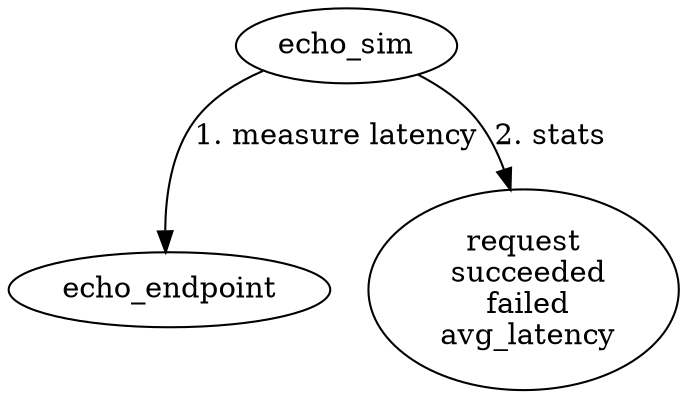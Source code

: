 digraph {
    echo_sim -> echo_endpoint [label = "1. measure latency"]
    echo_sim -> local_stats [label = "2. stats"]
    local_stats [label = "request\n succeeded\n failed\n avg_latency", align = left]
}